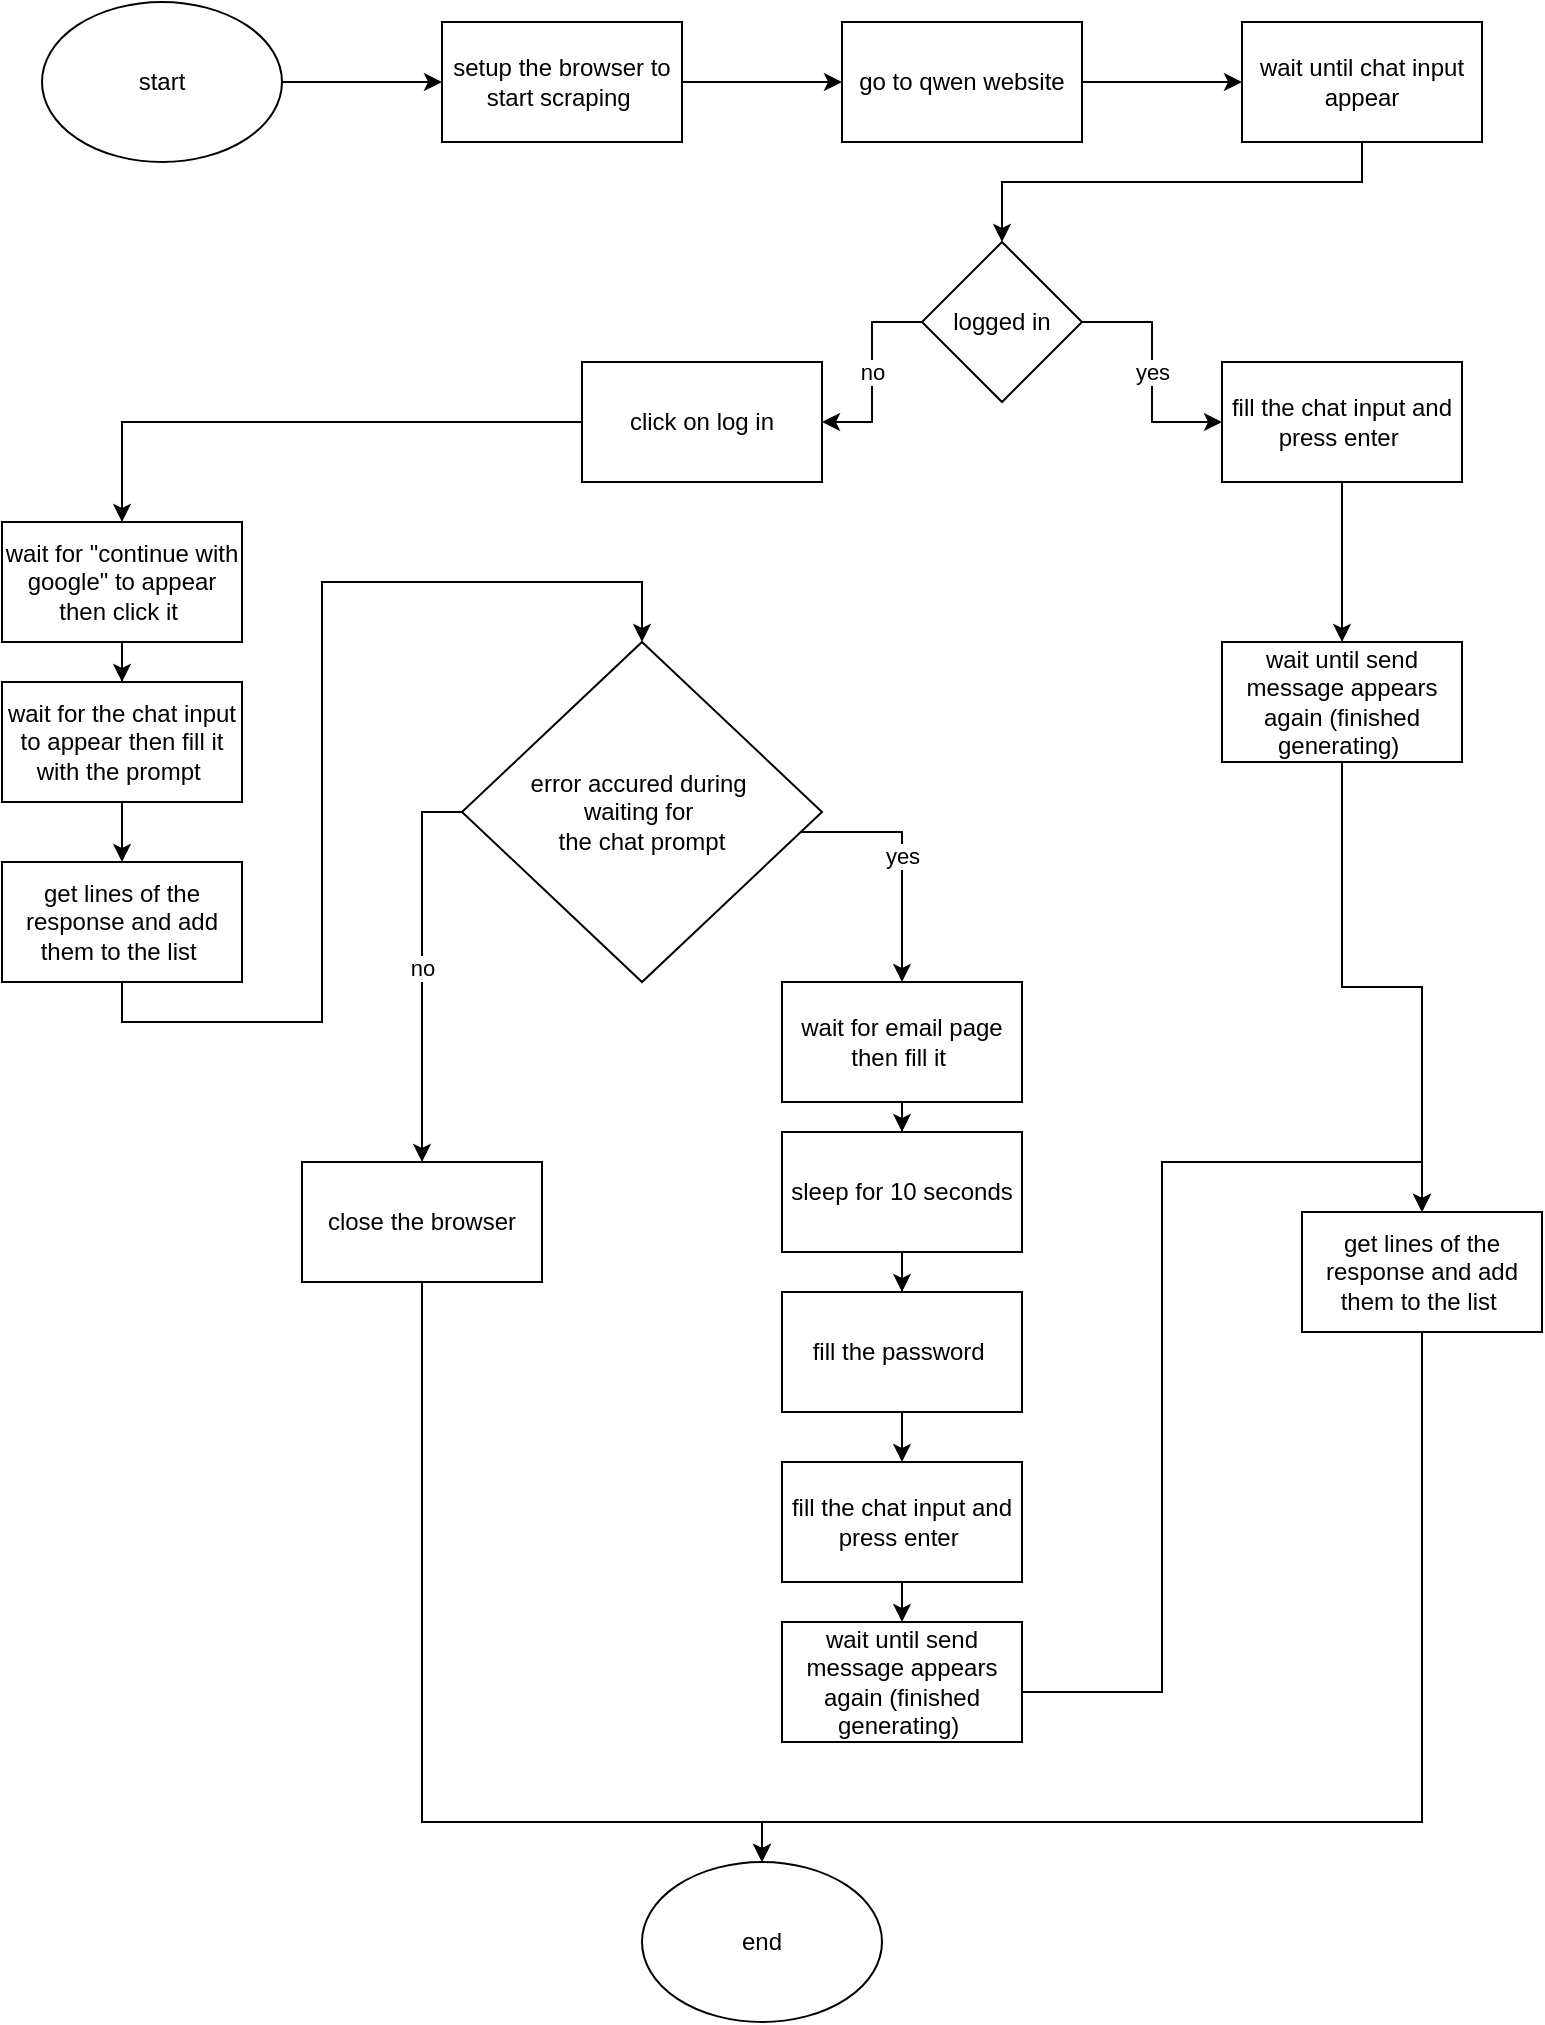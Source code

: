 <mxfile version="24.0.4" type="device">
  <diagram name="Page-1" id="VKt4ArU8Ef53JBAdtrKL">
    <mxGraphModel dx="1110" dy="527" grid="1" gridSize="10" guides="1" tooltips="1" connect="1" arrows="1" fold="1" page="1" pageScale="1" pageWidth="850" pageHeight="1100" math="0" shadow="0">
      <root>
        <mxCell id="0" />
        <mxCell id="1" parent="0" />
        <mxCell id="R8O68PNxE0Waeue6p630-3" value="" style="edgeStyle=orthogonalEdgeStyle;rounded=0;orthogonalLoop=1;jettySize=auto;html=1;" edge="1" parent="1" source="R8O68PNxE0Waeue6p630-1" target="R8O68PNxE0Waeue6p630-2">
          <mxGeometry relative="1" as="geometry" />
        </mxCell>
        <mxCell id="R8O68PNxE0Waeue6p630-1" value="start" style="ellipse;whiteSpace=wrap;html=1;" vertex="1" parent="1">
          <mxGeometry x="50" y="60" width="120" height="80" as="geometry" />
        </mxCell>
        <mxCell id="R8O68PNxE0Waeue6p630-5" value="" style="edgeStyle=orthogonalEdgeStyle;rounded=0;orthogonalLoop=1;jettySize=auto;html=1;" edge="1" parent="1" source="R8O68PNxE0Waeue6p630-2" target="R8O68PNxE0Waeue6p630-4">
          <mxGeometry relative="1" as="geometry" />
        </mxCell>
        <mxCell id="R8O68PNxE0Waeue6p630-2" value="setup the browser to start scraping&amp;nbsp;" style="whiteSpace=wrap;html=1;" vertex="1" parent="1">
          <mxGeometry x="250" y="70" width="120" height="60" as="geometry" />
        </mxCell>
        <mxCell id="R8O68PNxE0Waeue6p630-7" value="" style="edgeStyle=orthogonalEdgeStyle;rounded=0;orthogonalLoop=1;jettySize=auto;html=1;" edge="1" parent="1" source="R8O68PNxE0Waeue6p630-4" target="R8O68PNxE0Waeue6p630-6">
          <mxGeometry relative="1" as="geometry" />
        </mxCell>
        <mxCell id="R8O68PNxE0Waeue6p630-4" value="go to qwen website" style="whiteSpace=wrap;html=1;" vertex="1" parent="1">
          <mxGeometry x="450" y="70" width="120" height="60" as="geometry" />
        </mxCell>
        <mxCell id="R8O68PNxE0Waeue6p630-9" value="" style="edgeStyle=orthogonalEdgeStyle;rounded=0;orthogonalLoop=1;jettySize=auto;html=1;entryX=0.5;entryY=0;entryDx=0;entryDy=0;" edge="1" parent="1" source="R8O68PNxE0Waeue6p630-6" target="R8O68PNxE0Waeue6p630-8">
          <mxGeometry relative="1" as="geometry">
            <Array as="points">
              <mxPoint x="710" y="150" />
              <mxPoint x="530" y="150" />
            </Array>
          </mxGeometry>
        </mxCell>
        <mxCell id="R8O68PNxE0Waeue6p630-6" value="wait until chat input appear" style="whiteSpace=wrap;html=1;" vertex="1" parent="1">
          <mxGeometry x="650" y="70" width="120" height="60" as="geometry" />
        </mxCell>
        <mxCell id="R8O68PNxE0Waeue6p630-13" value="yes" style="edgeStyle=orthogonalEdgeStyle;rounded=0;orthogonalLoop=1;jettySize=auto;html=1;" edge="1" parent="1" source="R8O68PNxE0Waeue6p630-8" target="R8O68PNxE0Waeue6p630-12">
          <mxGeometry relative="1" as="geometry" />
        </mxCell>
        <mxCell id="R8O68PNxE0Waeue6p630-19" value="no" style="edgeStyle=orthogonalEdgeStyle;rounded=0;orthogonalLoop=1;jettySize=auto;html=1;" edge="1" parent="1" source="R8O68PNxE0Waeue6p630-8" target="R8O68PNxE0Waeue6p630-18">
          <mxGeometry relative="1" as="geometry" />
        </mxCell>
        <mxCell id="R8O68PNxE0Waeue6p630-8" value="logged in" style="rhombus;whiteSpace=wrap;html=1;" vertex="1" parent="1">
          <mxGeometry x="490" y="180" width="80" height="80" as="geometry" />
        </mxCell>
        <mxCell id="R8O68PNxE0Waeue6p630-15" value="" style="edgeStyle=orthogonalEdgeStyle;rounded=0;orthogonalLoop=1;jettySize=auto;html=1;" edge="1" parent="1" source="R8O68PNxE0Waeue6p630-12" target="R8O68PNxE0Waeue6p630-14">
          <mxGeometry relative="1" as="geometry" />
        </mxCell>
        <mxCell id="R8O68PNxE0Waeue6p630-12" value="fill the chat input and press enter&amp;nbsp;" style="whiteSpace=wrap;html=1;" vertex="1" parent="1">
          <mxGeometry x="640" y="240" width="120" height="60" as="geometry" />
        </mxCell>
        <mxCell id="R8O68PNxE0Waeue6p630-17" value="" style="edgeStyle=orthogonalEdgeStyle;rounded=0;orthogonalLoop=1;jettySize=auto;html=1;" edge="1" parent="1" source="R8O68PNxE0Waeue6p630-14" target="R8O68PNxE0Waeue6p630-16">
          <mxGeometry relative="1" as="geometry" />
        </mxCell>
        <mxCell id="R8O68PNxE0Waeue6p630-14" value="wait until send message appears again (finished generating)&amp;nbsp;" style="whiteSpace=wrap;html=1;" vertex="1" parent="1">
          <mxGeometry x="640" y="380" width="120" height="60" as="geometry" />
        </mxCell>
        <mxCell id="R8O68PNxE0Waeue6p630-40" style="edgeStyle=orthogonalEdgeStyle;rounded=0;orthogonalLoop=1;jettySize=auto;html=1;entryX=0.5;entryY=0;entryDx=0;entryDy=0;" edge="1" parent="1" source="R8O68PNxE0Waeue6p630-16" target="R8O68PNxE0Waeue6p630-38">
          <mxGeometry relative="1" as="geometry">
            <Array as="points">
              <mxPoint x="740" y="970" />
              <mxPoint x="410" y="970" />
            </Array>
          </mxGeometry>
        </mxCell>
        <mxCell id="R8O68PNxE0Waeue6p630-16" value="get lines of the response and add them to the list&amp;nbsp;" style="whiteSpace=wrap;html=1;" vertex="1" parent="1">
          <mxGeometry x="680" y="665" width="120" height="60" as="geometry" />
        </mxCell>
        <mxCell id="R8O68PNxE0Waeue6p630-21" value="" style="edgeStyle=orthogonalEdgeStyle;rounded=0;orthogonalLoop=1;jettySize=auto;html=1;" edge="1" parent="1" source="R8O68PNxE0Waeue6p630-18" target="R8O68PNxE0Waeue6p630-20">
          <mxGeometry relative="1" as="geometry" />
        </mxCell>
        <mxCell id="R8O68PNxE0Waeue6p630-18" value="click on log in" style="whiteSpace=wrap;html=1;" vertex="1" parent="1">
          <mxGeometry x="320" y="240" width="120" height="60" as="geometry" />
        </mxCell>
        <mxCell id="R8O68PNxE0Waeue6p630-23" value="" style="edgeStyle=orthogonalEdgeStyle;rounded=0;orthogonalLoop=1;jettySize=auto;html=1;" edge="1" parent="1" source="R8O68PNxE0Waeue6p630-20" target="R8O68PNxE0Waeue6p630-22">
          <mxGeometry relative="1" as="geometry" />
        </mxCell>
        <mxCell id="R8O68PNxE0Waeue6p630-20" value="wait for &quot;continue with google&quot; to appear then click it&amp;nbsp;" style="whiteSpace=wrap;html=1;" vertex="1" parent="1">
          <mxGeometry x="30" y="320" width="120" height="60" as="geometry" />
        </mxCell>
        <mxCell id="R8O68PNxE0Waeue6p630-26" value="" style="edgeStyle=orthogonalEdgeStyle;rounded=0;orthogonalLoop=1;jettySize=auto;html=1;" edge="1" parent="1" source="R8O68PNxE0Waeue6p630-22" target="R8O68PNxE0Waeue6p630-25">
          <mxGeometry relative="1" as="geometry" />
        </mxCell>
        <mxCell id="R8O68PNxE0Waeue6p630-22" value="wait for the chat input to appear then fill it with the prompt&amp;nbsp;" style="whiteSpace=wrap;html=1;" vertex="1" parent="1">
          <mxGeometry x="30" y="400" width="120" height="60" as="geometry" />
        </mxCell>
        <mxCell id="R8O68PNxE0Waeue6p630-28" value="" style="edgeStyle=orthogonalEdgeStyle;rounded=0;orthogonalLoop=1;jettySize=auto;html=1;entryX=0.5;entryY=0;entryDx=0;entryDy=0;" edge="1" parent="1" source="R8O68PNxE0Waeue6p630-25" target="R8O68PNxE0Waeue6p630-27">
          <mxGeometry relative="1" as="geometry">
            <Array as="points">
              <mxPoint x="90" y="570" />
              <mxPoint x="190" y="570" />
              <mxPoint x="190" y="350" />
              <mxPoint x="350" y="350" />
            </Array>
          </mxGeometry>
        </mxCell>
        <mxCell id="R8O68PNxE0Waeue6p630-25" value="get lines of the response and add them to the list&amp;nbsp;" style="whiteSpace=wrap;html=1;" vertex="1" parent="1">
          <mxGeometry x="30" y="490" width="120" height="60" as="geometry" />
        </mxCell>
        <mxCell id="R8O68PNxE0Waeue6p630-35" value="no" style="edgeStyle=orthogonalEdgeStyle;rounded=0;orthogonalLoop=1;jettySize=auto;html=1;exitX=0;exitY=0.5;exitDx=0;exitDy=0;" edge="1" parent="1" source="R8O68PNxE0Waeue6p630-27" target="R8O68PNxE0Waeue6p630-36">
          <mxGeometry relative="1" as="geometry">
            <mxPoint x="230" y="770" as="targetPoint" />
            <Array as="points">
              <mxPoint x="240" y="465" />
            </Array>
          </mxGeometry>
        </mxCell>
        <mxCell id="R8O68PNxE0Waeue6p630-41" value="yes" style="edgeStyle=orthogonalEdgeStyle;rounded=0;orthogonalLoop=1;jettySize=auto;html=1;" edge="1" parent="1" source="R8O68PNxE0Waeue6p630-27" target="R8O68PNxE0Waeue6p630-29">
          <mxGeometry relative="1" as="geometry">
            <Array as="points">
              <mxPoint x="480" y="475" />
            </Array>
          </mxGeometry>
        </mxCell>
        <mxCell id="R8O68PNxE0Waeue6p630-27" value="error accured during&amp;nbsp;&lt;div&gt;waiting for&amp;nbsp;&lt;/div&gt;&lt;div&gt;the chat prompt&lt;/div&gt;" style="rhombus;whiteSpace=wrap;html=1;" vertex="1" parent="1">
          <mxGeometry x="260" y="380" width="180" height="170" as="geometry" />
        </mxCell>
        <mxCell id="R8O68PNxE0Waeue6p630-32" value="" style="edgeStyle=orthogonalEdgeStyle;rounded=0;orthogonalLoop=1;jettySize=auto;html=1;" edge="1" parent="1" source="R8O68PNxE0Waeue6p630-29" target="R8O68PNxE0Waeue6p630-31">
          <mxGeometry relative="1" as="geometry" />
        </mxCell>
        <mxCell id="R8O68PNxE0Waeue6p630-29" value="wait for email page then fill it&amp;nbsp;" style="whiteSpace=wrap;html=1;" vertex="1" parent="1">
          <mxGeometry x="420" y="550" width="120" height="60" as="geometry" />
        </mxCell>
        <mxCell id="R8O68PNxE0Waeue6p630-34" value="" style="edgeStyle=orthogonalEdgeStyle;rounded=0;orthogonalLoop=1;jettySize=auto;html=1;" edge="1" parent="1" source="R8O68PNxE0Waeue6p630-31" target="R8O68PNxE0Waeue6p630-33">
          <mxGeometry relative="1" as="geometry" />
        </mxCell>
        <mxCell id="R8O68PNxE0Waeue6p630-31" value="sleep for 10 seconds" style="whiteSpace=wrap;html=1;" vertex="1" parent="1">
          <mxGeometry x="420" y="625" width="120" height="60" as="geometry" />
        </mxCell>
        <mxCell id="R8O68PNxE0Waeue6p630-43" value="" style="edgeStyle=orthogonalEdgeStyle;rounded=0;orthogonalLoop=1;jettySize=auto;html=1;" edge="1" parent="1" source="R8O68PNxE0Waeue6p630-33" target="R8O68PNxE0Waeue6p630-42">
          <mxGeometry relative="1" as="geometry" />
        </mxCell>
        <mxCell id="R8O68PNxE0Waeue6p630-33" value="fill the password&amp;nbsp;" style="whiteSpace=wrap;html=1;" vertex="1" parent="1">
          <mxGeometry x="420" y="705" width="120" height="60" as="geometry" />
        </mxCell>
        <mxCell id="R8O68PNxE0Waeue6p630-39" style="edgeStyle=orthogonalEdgeStyle;rounded=0;orthogonalLoop=1;jettySize=auto;html=1;entryX=0.5;entryY=0;entryDx=0;entryDy=0;" edge="1" parent="1" source="R8O68PNxE0Waeue6p630-36" target="R8O68PNxE0Waeue6p630-38">
          <mxGeometry relative="1" as="geometry">
            <mxPoint x="350" y="940" as="targetPoint" />
            <Array as="points">
              <mxPoint x="240" y="970" />
              <mxPoint x="410" y="970" />
            </Array>
          </mxGeometry>
        </mxCell>
        <mxCell id="R8O68PNxE0Waeue6p630-36" value="close the browser" style="rounded=0;whiteSpace=wrap;html=1;" vertex="1" parent="1">
          <mxGeometry x="180" y="640" width="120" height="60" as="geometry" />
        </mxCell>
        <mxCell id="R8O68PNxE0Waeue6p630-38" value="end" style="ellipse;whiteSpace=wrap;html=1;" vertex="1" parent="1">
          <mxGeometry x="350" y="990" width="120" height="80" as="geometry" />
        </mxCell>
        <mxCell id="R8O68PNxE0Waeue6p630-45" style="edgeStyle=orthogonalEdgeStyle;rounded=0;orthogonalLoop=1;jettySize=auto;html=1;exitX=0.5;exitY=1;exitDx=0;exitDy=0;entryX=0.5;entryY=0;entryDx=0;entryDy=0;" edge="1" parent="1" source="R8O68PNxE0Waeue6p630-42" target="R8O68PNxE0Waeue6p630-44">
          <mxGeometry relative="1" as="geometry" />
        </mxCell>
        <mxCell id="R8O68PNxE0Waeue6p630-42" value="fill the chat input and press enter&amp;nbsp;" style="whiteSpace=wrap;html=1;" vertex="1" parent="1">
          <mxGeometry x="420" y="790" width="120" height="60" as="geometry" />
        </mxCell>
        <mxCell id="R8O68PNxE0Waeue6p630-46" style="edgeStyle=orthogonalEdgeStyle;rounded=0;orthogonalLoop=1;jettySize=auto;html=1;entryX=0.5;entryY=0;entryDx=0;entryDy=0;" edge="1" parent="1" target="R8O68PNxE0Waeue6p630-16">
          <mxGeometry relative="1" as="geometry">
            <mxPoint x="470.0" y="885" as="sourcePoint" />
            <mxPoint x="700.0" y="680" as="targetPoint" />
            <Array as="points">
              <mxPoint x="470" y="905" />
              <mxPoint x="610" y="905" />
              <mxPoint x="610" y="640" />
              <mxPoint x="740" y="640" />
            </Array>
          </mxGeometry>
        </mxCell>
        <mxCell id="R8O68PNxE0Waeue6p630-44" value="wait until send message appears again (finished generating)&amp;nbsp;" style="whiteSpace=wrap;html=1;" vertex="1" parent="1">
          <mxGeometry x="420" y="870" width="120" height="60" as="geometry" />
        </mxCell>
      </root>
    </mxGraphModel>
  </diagram>
</mxfile>
